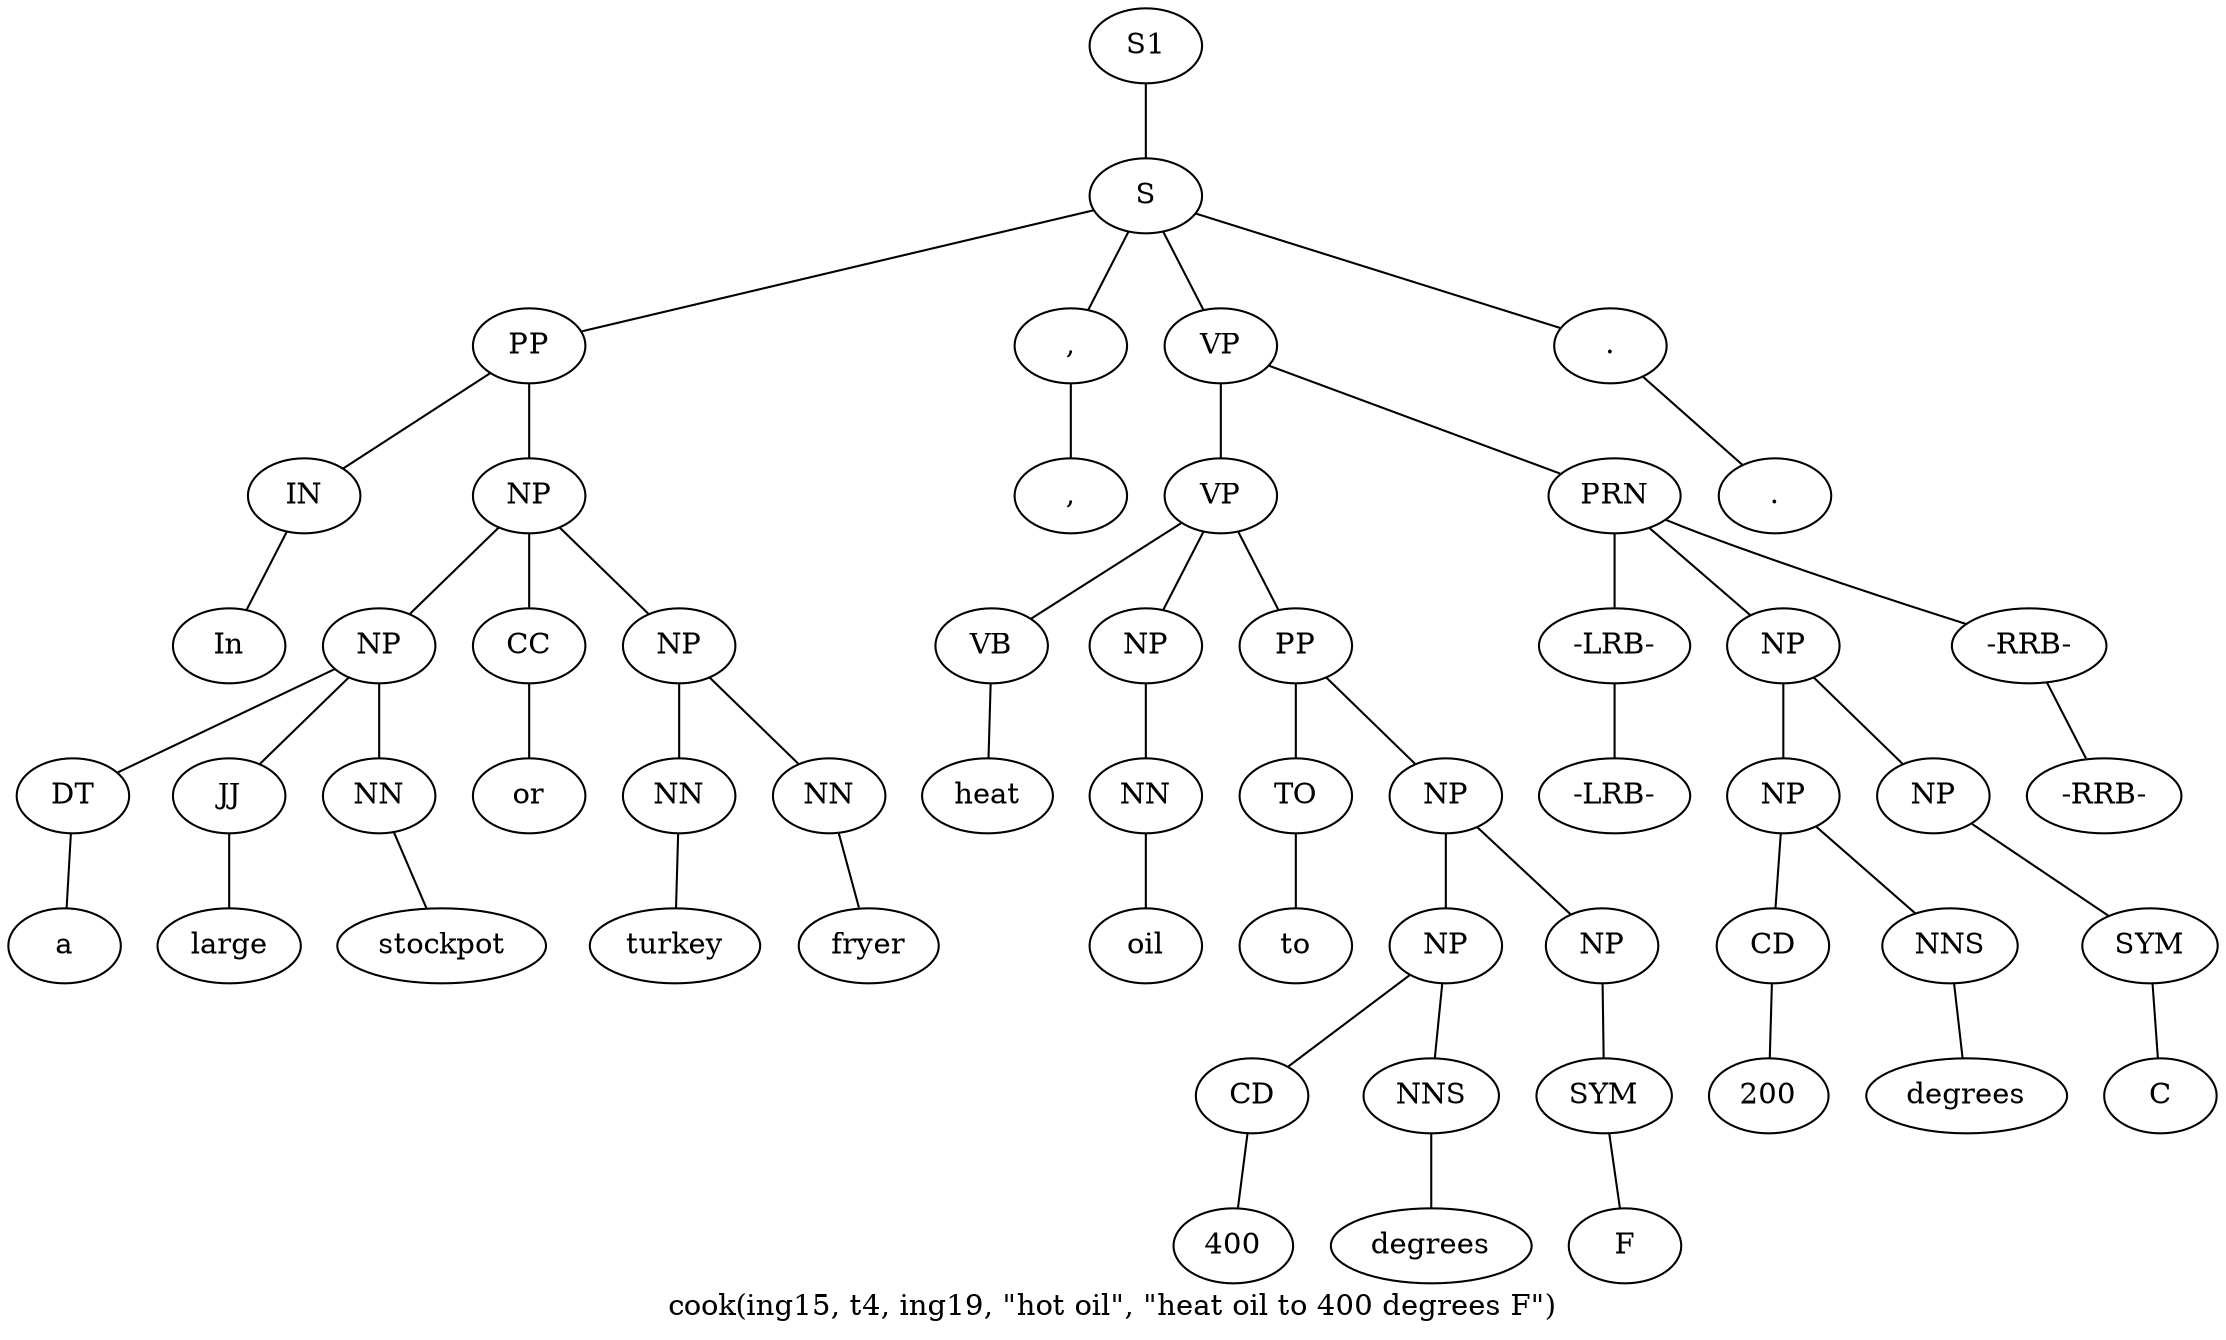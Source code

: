 graph SyntaxGraph {
	label = "cook(ing15, t4, ing19, \"hot oil\", \"heat oil to 400 degrees F\")";
	Node0 [label="S1"];
	Node1 [label="S"];
	Node2 [label="PP"];
	Node3 [label="IN"];
	Node4 [label="In"];
	Node5 [label="NP"];
	Node6 [label="NP"];
	Node7 [label="DT"];
	Node8 [label="a"];
	Node9 [label="JJ"];
	Node10 [label="large"];
	Node11 [label="NN"];
	Node12 [label="stockpot"];
	Node13 [label="CC"];
	Node14 [label="or"];
	Node15 [label="NP"];
	Node16 [label="NN"];
	Node17 [label="turkey"];
	Node18 [label="NN"];
	Node19 [label="fryer"];
	Node20 [label=","];
	Node21 [label=","];
	Node22 [label="VP"];
	Node23 [label="VP"];
	Node24 [label="VB"];
	Node25 [label="heat"];
	Node26 [label="NP"];
	Node27 [label="NN"];
	Node28 [label="oil"];
	Node29 [label="PP"];
	Node30 [label="TO"];
	Node31 [label="to"];
	Node32 [label="NP"];
	Node33 [label="NP"];
	Node34 [label="CD"];
	Node35 [label="400"];
	Node36 [label="NNS"];
	Node37 [label="degrees"];
	Node38 [label="NP"];
	Node39 [label="SYM"];
	Node40 [label="F"];
	Node41 [label="PRN"];
	Node42 [label="-LRB-"];
	Node43 [label="-LRB-"];
	Node44 [label="NP"];
	Node45 [label="NP"];
	Node46 [label="CD"];
	Node47 [label="200"];
	Node48 [label="NNS"];
	Node49 [label="degrees"];
	Node50 [label="NP"];
	Node51 [label="SYM"];
	Node52 [label="C"];
	Node53 [label="-RRB-"];
	Node54 [label="-RRB-"];
	Node55 [label="."];
	Node56 [label="."];

	Node0 -- Node1;
	Node1 -- Node2;
	Node1 -- Node20;
	Node1 -- Node22;
	Node1 -- Node55;
	Node2 -- Node3;
	Node2 -- Node5;
	Node3 -- Node4;
	Node5 -- Node6;
	Node5 -- Node13;
	Node5 -- Node15;
	Node6 -- Node7;
	Node6 -- Node9;
	Node6 -- Node11;
	Node7 -- Node8;
	Node9 -- Node10;
	Node11 -- Node12;
	Node13 -- Node14;
	Node15 -- Node16;
	Node15 -- Node18;
	Node16 -- Node17;
	Node18 -- Node19;
	Node20 -- Node21;
	Node22 -- Node23;
	Node22 -- Node41;
	Node23 -- Node24;
	Node23 -- Node26;
	Node23 -- Node29;
	Node24 -- Node25;
	Node26 -- Node27;
	Node27 -- Node28;
	Node29 -- Node30;
	Node29 -- Node32;
	Node30 -- Node31;
	Node32 -- Node33;
	Node32 -- Node38;
	Node33 -- Node34;
	Node33 -- Node36;
	Node34 -- Node35;
	Node36 -- Node37;
	Node38 -- Node39;
	Node39 -- Node40;
	Node41 -- Node42;
	Node41 -- Node44;
	Node41 -- Node53;
	Node42 -- Node43;
	Node44 -- Node45;
	Node44 -- Node50;
	Node45 -- Node46;
	Node45 -- Node48;
	Node46 -- Node47;
	Node48 -- Node49;
	Node50 -- Node51;
	Node51 -- Node52;
	Node53 -- Node54;
	Node55 -- Node56;
}